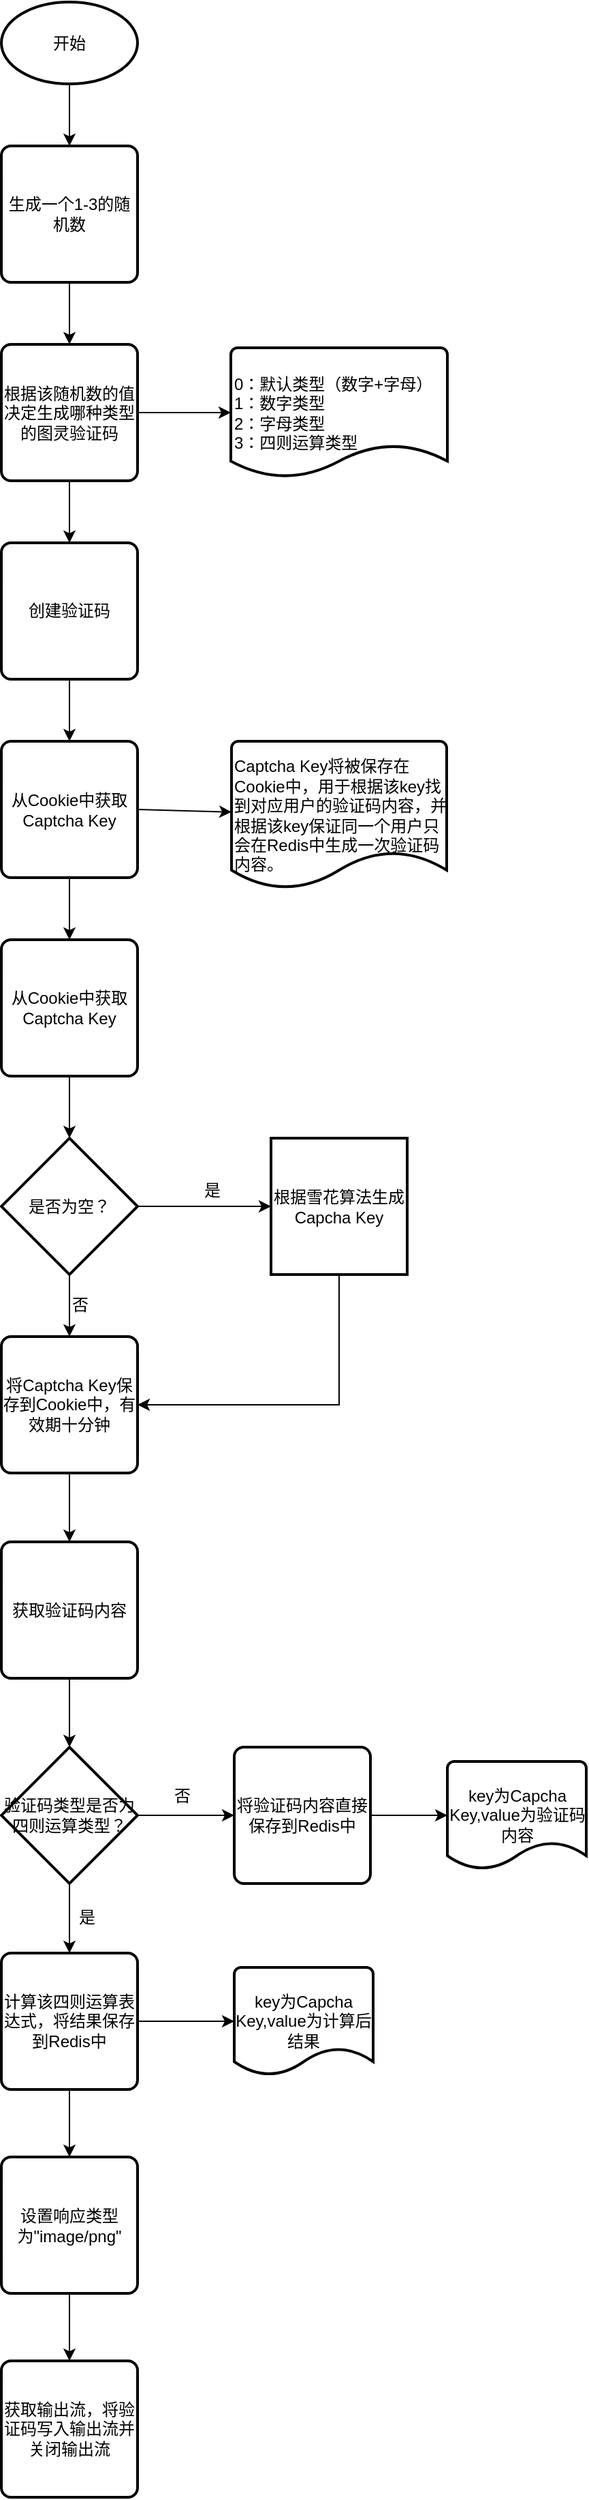 <mxfile version="14.6.9" type="github">
  <diagram id="bqzF1ptuapF_6MZa-C_F" name="第 1 页">
    <mxGraphModel dx="1422" dy="762" grid="0" gridSize="10" guides="1" tooltips="1" connect="1" arrows="1" fold="1" page="1" pageScale="1" pageWidth="827" pageHeight="1169" math="0" shadow="0">
      <root>
        <mxCell id="0" />
        <mxCell id="1" parent="0" />
        <mxCell id="lF4TOy3B5X1iMHSdqgLB-1" style="edgeStyle=orthogonalEdgeStyle;rounded=0;orthogonalLoop=1;jettySize=auto;html=1;exitX=0.5;exitY=1;exitDx=0;exitDy=0;exitPerimeter=0;" edge="1" parent="1" source="lF4TOy3B5X1iMHSdqgLB-2" target="lF4TOy3B5X1iMHSdqgLB-4">
          <mxGeometry relative="1" as="geometry" />
        </mxCell>
        <mxCell id="lF4TOy3B5X1iMHSdqgLB-2" value="开始" style="strokeWidth=2;html=1;shape=mxgraph.flowchart.start_1;whiteSpace=wrap;" vertex="1" parent="1">
          <mxGeometry x="363" y="20.5" width="100" height="60" as="geometry" />
        </mxCell>
        <mxCell id="lF4TOy3B5X1iMHSdqgLB-3" style="edgeStyle=orthogonalEdgeStyle;rounded=0;orthogonalLoop=1;jettySize=auto;html=1;exitX=0.5;exitY=1;exitDx=0;exitDy=0;entryX=0.5;entryY=0;entryDx=0;entryDy=0;" edge="1" parent="1" source="lF4TOy3B5X1iMHSdqgLB-4" target="lF4TOy3B5X1iMHSdqgLB-7">
          <mxGeometry relative="1" as="geometry">
            <mxPoint x="413" y="282.667" as="targetPoint" />
          </mxGeometry>
        </mxCell>
        <mxCell id="lF4TOy3B5X1iMHSdqgLB-4" value="生成一个1-3的随机数" style="rounded=1;whiteSpace=wrap;html=1;absoluteArcSize=1;arcSize=14;strokeWidth=2;" vertex="1" parent="1">
          <mxGeometry x="363" y="126" width="100" height="100" as="geometry" />
        </mxCell>
        <mxCell id="lF4TOy3B5X1iMHSdqgLB-5" style="rounded=0;orthogonalLoop=1;jettySize=auto;html=1;exitX=1;exitY=0.5;exitDx=0;exitDy=0;" edge="1" parent="1" source="lF4TOy3B5X1iMHSdqgLB-7" target="lF4TOy3B5X1iMHSdqgLB-15">
          <mxGeometry relative="1" as="geometry" />
        </mxCell>
        <mxCell id="lF4TOy3B5X1iMHSdqgLB-6" value="" style="edgeStyle=none;rounded=0;orthogonalLoop=1;jettySize=auto;html=1;" edge="1" parent="1" source="lF4TOy3B5X1iMHSdqgLB-7" target="lF4TOy3B5X1iMHSdqgLB-9">
          <mxGeometry relative="1" as="geometry" />
        </mxCell>
        <mxCell id="lF4TOy3B5X1iMHSdqgLB-7" value="根据该随机数的值决定生成哪种类型的图灵验证码" style="rounded=1;whiteSpace=wrap;html=1;absoluteArcSize=1;arcSize=14;strokeWidth=2;" vertex="1" parent="1">
          <mxGeometry x="363" y="271.5" width="100" height="100" as="geometry" />
        </mxCell>
        <mxCell id="lF4TOy3B5X1iMHSdqgLB-8" value="" style="edgeStyle=none;rounded=0;orthogonalLoop=1;jettySize=auto;html=1;" edge="1" parent="1" source="lF4TOy3B5X1iMHSdqgLB-9" target="lF4TOy3B5X1iMHSdqgLB-12">
          <mxGeometry relative="1" as="geometry" />
        </mxCell>
        <mxCell id="lF4TOy3B5X1iMHSdqgLB-9" value="创建验证码" style="rounded=1;whiteSpace=wrap;html=1;absoluteArcSize=1;arcSize=14;strokeWidth=2;" vertex="1" parent="1">
          <mxGeometry x="363" y="417" width="100" height="100" as="geometry" />
        </mxCell>
        <mxCell id="lF4TOy3B5X1iMHSdqgLB-10" style="edgeStyle=none;rounded=0;orthogonalLoop=1;jettySize=auto;html=1;exitX=1;exitY=0.5;exitDx=0;exitDy=0;" edge="1" parent="1" source="lF4TOy3B5X1iMHSdqgLB-12" target="lF4TOy3B5X1iMHSdqgLB-16">
          <mxGeometry relative="1" as="geometry" />
        </mxCell>
        <mxCell id="lF4TOy3B5X1iMHSdqgLB-11" value="" style="edgeStyle=none;rounded=0;orthogonalLoop=1;jettySize=auto;html=1;" edge="1" parent="1" source="lF4TOy3B5X1iMHSdqgLB-12" target="lF4TOy3B5X1iMHSdqgLB-14">
          <mxGeometry relative="1" as="geometry" />
        </mxCell>
        <mxCell id="lF4TOy3B5X1iMHSdqgLB-12" value="从Cookie中获取Captcha Key" style="rounded=1;whiteSpace=wrap;html=1;absoluteArcSize=1;arcSize=14;strokeWidth=2;" vertex="1" parent="1">
          <mxGeometry x="363" y="562.5" width="100" height="100" as="geometry" />
        </mxCell>
        <mxCell id="lF4TOy3B5X1iMHSdqgLB-13" style="edgeStyle=orthogonalEdgeStyle;rounded=0;orthogonalLoop=1;jettySize=auto;html=1;exitX=0.5;exitY=1;exitDx=0;exitDy=0;entryX=0.5;entryY=0;entryDx=0;entryDy=0;entryPerimeter=0;" edge="1" parent="1" source="lF4TOy3B5X1iMHSdqgLB-14" target="lF4TOy3B5X1iMHSdqgLB-19">
          <mxGeometry relative="1" as="geometry" />
        </mxCell>
        <mxCell id="lF4TOy3B5X1iMHSdqgLB-14" value="从Cookie中获取Captcha Key" style="rounded=1;whiteSpace=wrap;html=1;absoluteArcSize=1;arcSize=14;strokeWidth=2;" vertex="1" parent="1">
          <mxGeometry x="363" y="708" width="100" height="100" as="geometry" />
        </mxCell>
        <mxCell id="lF4TOy3B5X1iMHSdqgLB-15" value="0：默认类型（数字+字母）&lt;br&gt;1：数字类型&lt;br&gt;2：字母类型&lt;br&gt;3：四则运算类型" style="strokeWidth=2;html=1;shape=mxgraph.flowchart.document2;whiteSpace=wrap;size=0.25;align=left;" vertex="1" parent="1">
          <mxGeometry x="531.5" y="274" width="159" height="95" as="geometry" />
        </mxCell>
        <mxCell id="lF4TOy3B5X1iMHSdqgLB-16" value="Captcha Key将被保存在Cookie中，用于根据该key找到对应用户的验证码内容，并根据该key保证同一个用户只会在Redis中生成一次验证码内容。" style="strokeWidth=2;html=1;shape=mxgraph.flowchart.document2;whiteSpace=wrap;size=0.25;align=left;" vertex="1" parent="1">
          <mxGeometry x="532" y="562.5" width="158" height="108" as="geometry" />
        </mxCell>
        <mxCell id="lF4TOy3B5X1iMHSdqgLB-17" style="edgeStyle=orthogonalEdgeStyle;rounded=0;orthogonalLoop=1;jettySize=auto;html=1;exitX=0.5;exitY=1;exitDx=0;exitDy=0;exitPerimeter=0;" edge="1" parent="1" source="lF4TOy3B5X1iMHSdqgLB-19">
          <mxGeometry relative="1" as="geometry">
            <mxPoint x="413" y="999" as="targetPoint" />
          </mxGeometry>
        </mxCell>
        <mxCell id="lF4TOy3B5X1iMHSdqgLB-18" style="edgeStyle=orthogonalEdgeStyle;rounded=0;orthogonalLoop=1;jettySize=auto;html=1;exitX=1;exitY=0.5;exitDx=0;exitDy=0;exitPerimeter=0;" edge="1" parent="1" source="lF4TOy3B5X1iMHSdqgLB-19" target="lF4TOy3B5X1iMHSdqgLB-22">
          <mxGeometry relative="1" as="geometry" />
        </mxCell>
        <mxCell id="lF4TOy3B5X1iMHSdqgLB-19" value="是否为空？" style="strokeWidth=2;html=1;shape=mxgraph.flowchart.decision;whiteSpace=wrap;" vertex="1" parent="1">
          <mxGeometry x="363" y="853.5" width="100" height="100" as="geometry" />
        </mxCell>
        <mxCell id="lF4TOy3B5X1iMHSdqgLB-20" value="否" style="text;html=1;resizable=0;points=[];autosize=1;align=left;verticalAlign=top;spacingTop=-4;" vertex="1" parent="1">
          <mxGeometry x="413" y="966" width="22" height="14" as="geometry" />
        </mxCell>
        <mxCell id="lF4TOy3B5X1iMHSdqgLB-21" style="edgeStyle=orthogonalEdgeStyle;rounded=0;orthogonalLoop=1;jettySize=auto;html=1;" edge="1" parent="1" target="lF4TOy3B5X1iMHSdqgLB-25">
          <mxGeometry relative="1" as="geometry">
            <mxPoint x="611" y="955" as="sourcePoint" />
            <Array as="points">
              <mxPoint x="611" y="904" />
              <mxPoint x="611" y="1039" />
            </Array>
          </mxGeometry>
        </mxCell>
        <mxCell id="lF4TOy3B5X1iMHSdqgLB-22" value="&lt;span style=&quot;white-space: normal&quot;&gt;根据雪花算法生成Capcha Key&lt;/span&gt;" style="rounded=0;whiteSpace=wrap;html=1;absoluteArcSize=1;arcSize=14;strokeWidth=2;glass=0;comic=0;shadow=0;" vertex="1" parent="1">
          <mxGeometry x="561" y="853.5" width="100" height="100" as="geometry" />
        </mxCell>
        <mxCell id="lF4TOy3B5X1iMHSdqgLB-23" value="是" style="text;html=1;resizable=0;points=[];autosize=1;align=left;verticalAlign=top;spacingTop=-4;" vertex="1" parent="1">
          <mxGeometry x="510" y="881.5" width="22" height="14" as="geometry" />
        </mxCell>
        <mxCell id="lF4TOy3B5X1iMHSdqgLB-24" value="" style="edgeStyle=orthogonalEdgeStyle;rounded=0;orthogonalLoop=1;jettySize=auto;html=1;" edge="1" parent="1" source="lF4TOy3B5X1iMHSdqgLB-25" target="lF4TOy3B5X1iMHSdqgLB-27">
          <mxGeometry relative="1" as="geometry" />
        </mxCell>
        <mxCell id="lF4TOy3B5X1iMHSdqgLB-25" value="将Captcha Key保存到Cookie中，有效期十分钟" style="rounded=1;whiteSpace=wrap;html=1;absoluteArcSize=1;arcSize=14;strokeWidth=2;shadow=0;glass=0;comic=0;" vertex="1" parent="1">
          <mxGeometry x="363" y="999" width="100" height="100" as="geometry" />
        </mxCell>
        <mxCell id="lF4TOy3B5X1iMHSdqgLB-26" style="edgeStyle=orthogonalEdgeStyle;rounded=0;orthogonalLoop=1;jettySize=auto;html=1;exitX=0.5;exitY=1;exitDx=0;exitDy=0;" edge="1" parent="1" source="lF4TOy3B5X1iMHSdqgLB-27" target="lF4TOy3B5X1iMHSdqgLB-30">
          <mxGeometry relative="1" as="geometry" />
        </mxCell>
        <mxCell id="lF4TOy3B5X1iMHSdqgLB-27" value="获取验证码内容" style="rounded=1;whiteSpace=wrap;html=1;absoluteArcSize=1;arcSize=14;strokeWidth=2;shadow=0;glass=0;comic=0;" vertex="1" parent="1">
          <mxGeometry x="363" y="1149.5" width="100" height="100" as="geometry" />
        </mxCell>
        <mxCell id="lF4TOy3B5X1iMHSdqgLB-28" style="edgeStyle=orthogonalEdgeStyle;rounded=0;orthogonalLoop=1;jettySize=auto;html=1;exitX=0.5;exitY=1;exitDx=0;exitDy=0;exitPerimeter=0;" edge="1" parent="1" source="lF4TOy3B5X1iMHSdqgLB-30" target="lF4TOy3B5X1iMHSdqgLB-33">
          <mxGeometry relative="1" as="geometry">
            <mxPoint x="413" y="1448.667" as="targetPoint" />
          </mxGeometry>
        </mxCell>
        <mxCell id="lF4TOy3B5X1iMHSdqgLB-29" style="edgeStyle=orthogonalEdgeStyle;rounded=0;orthogonalLoop=1;jettySize=auto;html=1;exitX=1;exitY=0.5;exitDx=0;exitDy=0;exitPerimeter=0;" edge="1" parent="1" source="lF4TOy3B5X1iMHSdqgLB-30" target="lF4TOy3B5X1iMHSdqgLB-38">
          <mxGeometry relative="1" as="geometry" />
        </mxCell>
        <mxCell id="lF4TOy3B5X1iMHSdqgLB-30" value="验证码类型是否为四则运算类型？" style="strokeWidth=2;html=1;shape=mxgraph.flowchart.decision;whiteSpace=wrap;rounded=0;shadow=0;glass=0;comic=0;" vertex="1" parent="1">
          <mxGeometry x="363" y="1300" width="100" height="100" as="geometry" />
        </mxCell>
        <mxCell id="lF4TOy3B5X1iMHSdqgLB-31" style="edgeStyle=orthogonalEdgeStyle;rounded=0;orthogonalLoop=1;jettySize=auto;html=1;exitX=1;exitY=0.5;exitDx=0;exitDy=0;" edge="1" parent="1" source="lF4TOy3B5X1iMHSdqgLB-33" target="lF4TOy3B5X1iMHSdqgLB-42">
          <mxGeometry relative="1" as="geometry" />
        </mxCell>
        <mxCell id="lF4TOy3B5X1iMHSdqgLB-32" value="" style="edgeStyle=orthogonalEdgeStyle;rounded=0;orthogonalLoop=1;jettySize=auto;html=1;" edge="1" parent="1" source="lF4TOy3B5X1iMHSdqgLB-33" target="lF4TOy3B5X1iMHSdqgLB-35">
          <mxGeometry relative="1" as="geometry" />
        </mxCell>
        <mxCell id="lF4TOy3B5X1iMHSdqgLB-33" value="计算该四则运算表达式，将结果保存到Redis中" style="rounded=1;whiteSpace=wrap;html=1;absoluteArcSize=1;arcSize=14;strokeWidth=2;shadow=0;glass=0;comic=0;" vertex="1" parent="1">
          <mxGeometry x="363" y="1451" width="100" height="100" as="geometry" />
        </mxCell>
        <mxCell id="lF4TOy3B5X1iMHSdqgLB-34" value="" style="edgeStyle=orthogonalEdgeStyle;rounded=0;orthogonalLoop=1;jettySize=auto;html=1;" edge="1" parent="1" source="lF4TOy3B5X1iMHSdqgLB-35" target="lF4TOy3B5X1iMHSdqgLB-36">
          <mxGeometry relative="1" as="geometry" />
        </mxCell>
        <mxCell id="lF4TOy3B5X1iMHSdqgLB-35" value="设置响应类型为&quot;image/png&quot;" style="rounded=1;whiteSpace=wrap;html=1;absoluteArcSize=1;arcSize=14;strokeWidth=2;shadow=0;glass=0;comic=0;" vertex="1" parent="1">
          <mxGeometry x="363" y="1600.5" width="100" height="100" as="geometry" />
        </mxCell>
        <mxCell id="lF4TOy3B5X1iMHSdqgLB-36" value="获取输出流，将验证码写入输出流并关闭输出流" style="rounded=1;whiteSpace=wrap;html=1;absoluteArcSize=1;arcSize=14;strokeWidth=2;shadow=0;glass=0;comic=0;" vertex="1" parent="1">
          <mxGeometry x="363" y="1750" width="100" height="100" as="geometry" />
        </mxCell>
        <mxCell id="lF4TOy3B5X1iMHSdqgLB-37" style="edgeStyle=orthogonalEdgeStyle;rounded=0;orthogonalLoop=1;jettySize=auto;html=1;exitX=1;exitY=0.5;exitDx=0;exitDy=0;" edge="1" parent="1" source="lF4TOy3B5X1iMHSdqgLB-38" target="lF4TOy3B5X1iMHSdqgLB-41">
          <mxGeometry relative="1" as="geometry" />
        </mxCell>
        <mxCell id="lF4TOy3B5X1iMHSdqgLB-38" value="将验证码内容直接保存到Redis中" style="rounded=1;whiteSpace=wrap;html=1;absoluteArcSize=1;arcSize=14;strokeWidth=2;shadow=0;glass=0;comic=0;" vertex="1" parent="1">
          <mxGeometry x="534" y="1300" width="100" height="100" as="geometry" />
        </mxCell>
        <mxCell id="lF4TOy3B5X1iMHSdqgLB-39" value="是" style="text;html=1;resizable=0;points=[];autosize=1;align=left;verticalAlign=top;spacingTop=-4;" vertex="1" parent="1">
          <mxGeometry x="418" y="1414.5" width="22" height="14" as="geometry" />
        </mxCell>
        <mxCell id="lF4TOy3B5X1iMHSdqgLB-40" value="否" style="text;html=1;resizable=0;points=[];autosize=1;align=left;verticalAlign=top;spacingTop=-4;" vertex="1" parent="1">
          <mxGeometry x="487.5" y="1325.5" width="22" height="14" as="geometry" />
        </mxCell>
        <mxCell id="lF4TOy3B5X1iMHSdqgLB-41" value="key为Capcha Key,value为验证码内容" style="strokeWidth=2;html=1;shape=mxgraph.flowchart.document2;whiteSpace=wrap;size=0.25;rounded=0;shadow=0;glass=0;comic=0;" vertex="1" parent="1">
          <mxGeometry x="690.5" y="1310.5" width="102" height="79" as="geometry" />
        </mxCell>
        <mxCell id="lF4TOy3B5X1iMHSdqgLB-42" value="key为Capcha Key,value为计算后结果" style="strokeWidth=2;html=1;shape=mxgraph.flowchart.document2;whiteSpace=wrap;size=0.25;rounded=0;shadow=0;glass=0;comic=0;" vertex="1" parent="1">
          <mxGeometry x="534" y="1461.5" width="102" height="79" as="geometry" />
        </mxCell>
      </root>
    </mxGraphModel>
  </diagram>
</mxfile>
